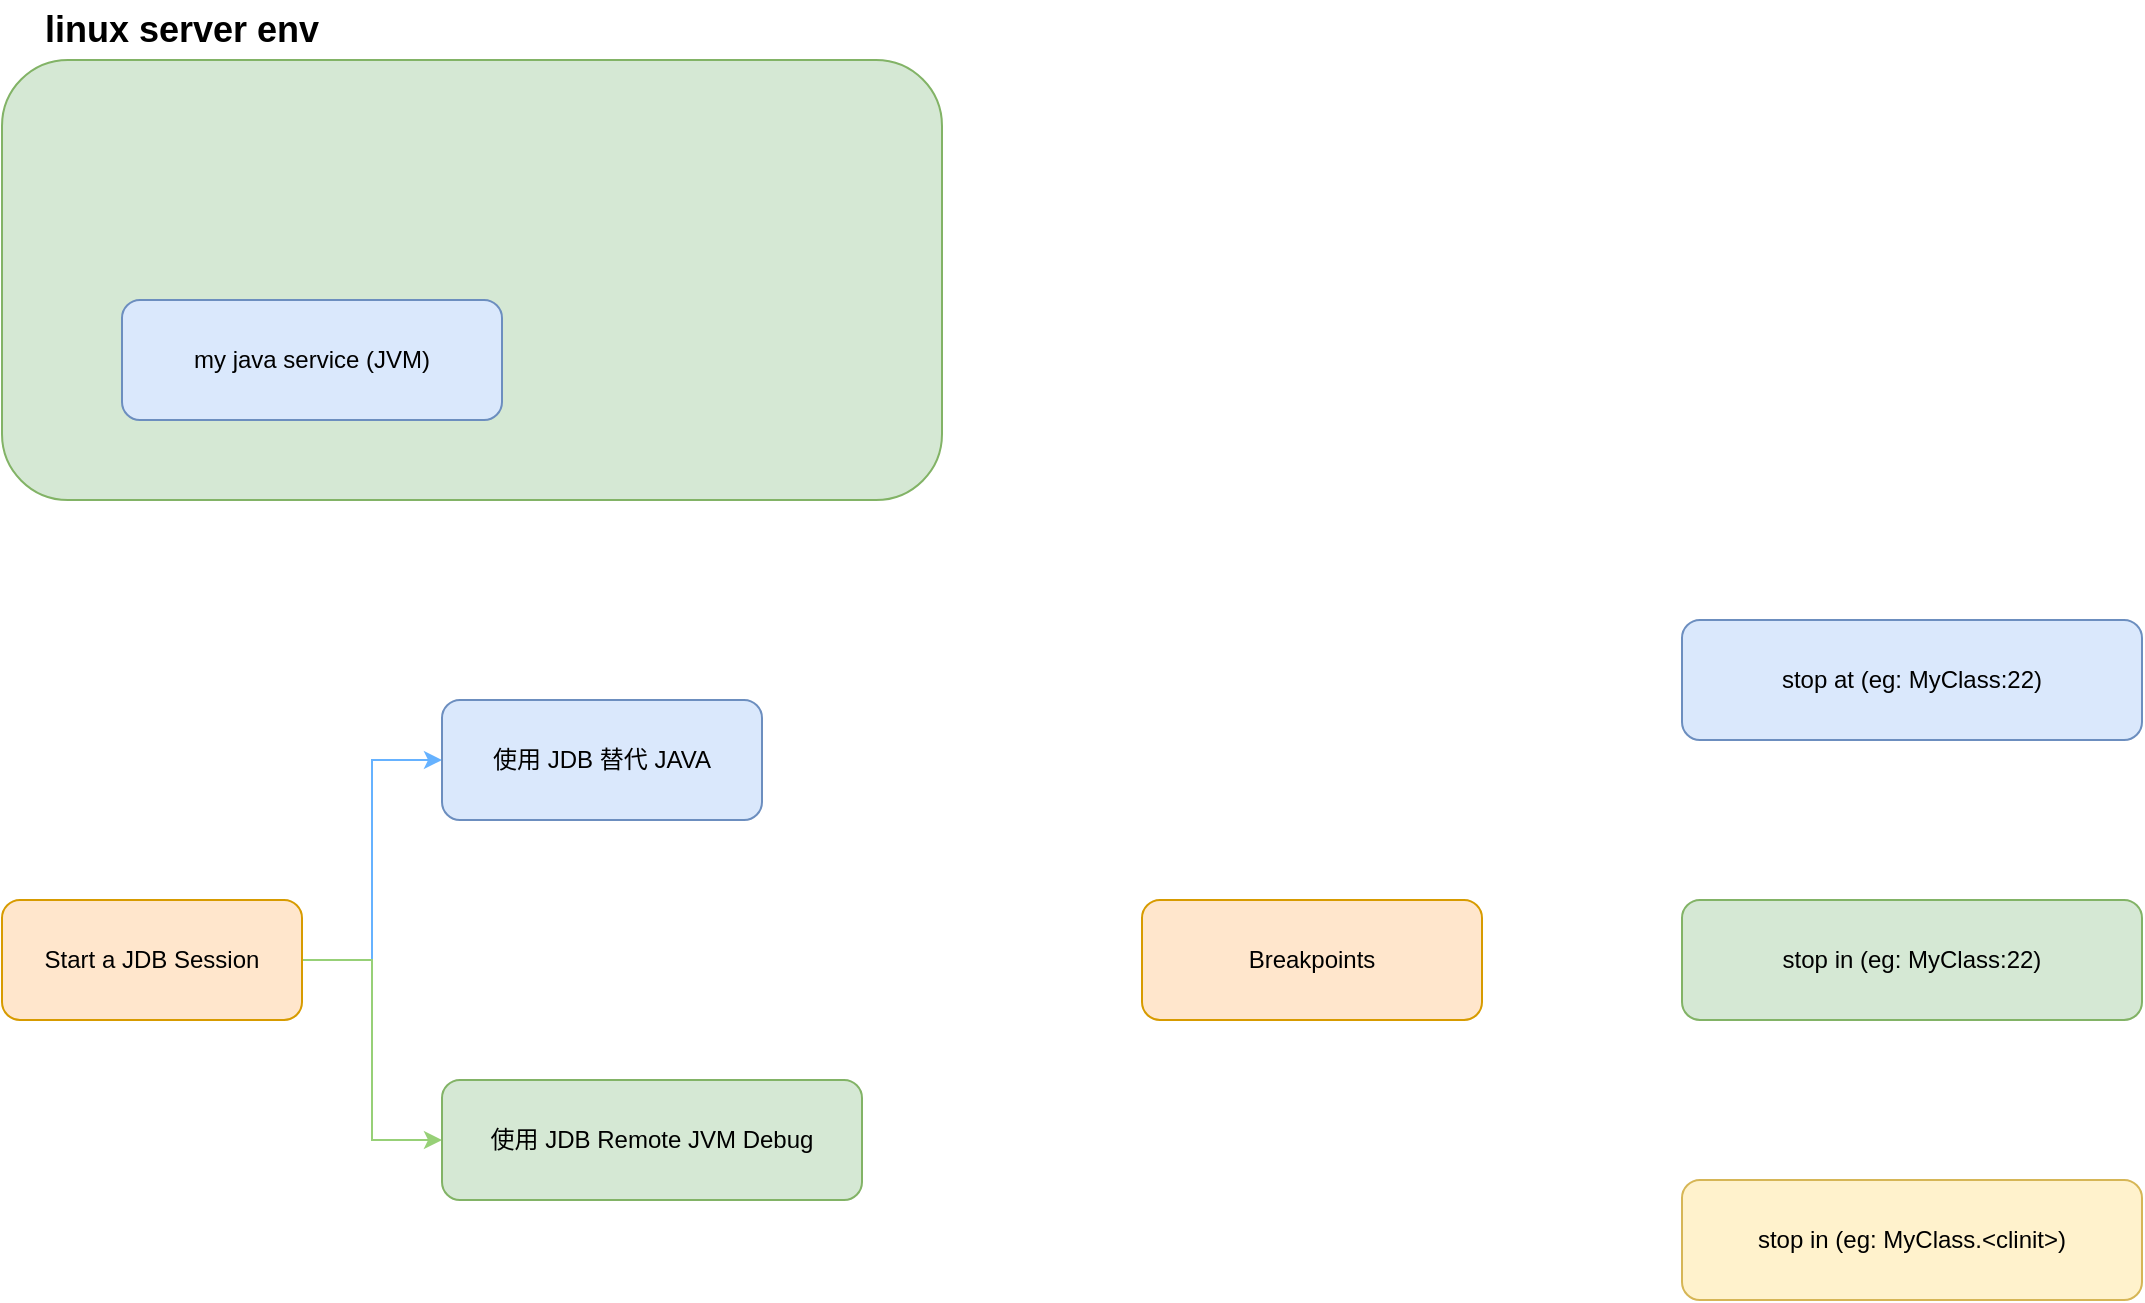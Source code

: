 <mxfile version="24.1.0" type="device">
  <diagram name="第 1 页" id="ctdspbpMPcjvzOSW9V5R">
    <mxGraphModel dx="1769" dy="1070" grid="1" gridSize="10" guides="1" tooltips="1" connect="1" arrows="1" fold="1" page="0" pageScale="1" pageWidth="827" pageHeight="1169" math="0" shadow="0">
      <root>
        <mxCell id="0" />
        <mxCell id="1" parent="0" />
        <mxCell id="oRWoxHyqN81-MnH7r5Js-1" value="" style="rounded=1;whiteSpace=wrap;html=1;fillColor=#d5e8d4;strokeColor=#82b366;" vertex="1" parent="1">
          <mxGeometry x="140" y="190" width="470" height="220" as="geometry" />
        </mxCell>
        <mxCell id="oRWoxHyqN81-MnH7r5Js-2" value="linux server env" style="text;html=1;align=center;verticalAlign=middle;whiteSpace=wrap;rounded=0;fontStyle=1;fontSize=18;" vertex="1" parent="1">
          <mxGeometry x="140" y="160" width="180" height="30" as="geometry" />
        </mxCell>
        <mxCell id="oRWoxHyqN81-MnH7r5Js-3" value="my java service (JVM)" style="rounded=1;whiteSpace=wrap;html=1;fillColor=#dae8fc;strokeColor=#6c8ebf;" vertex="1" parent="1">
          <mxGeometry x="200" y="310" width="190" height="60" as="geometry" />
        </mxCell>
        <mxCell id="oRWoxHyqN81-MnH7r5Js-7" style="edgeStyle=orthogonalEdgeStyle;rounded=0;orthogonalLoop=1;jettySize=auto;html=1;entryX=0;entryY=0.5;entryDx=0;entryDy=0;strokeColor=#66B2FF;" edge="1" parent="1" source="oRWoxHyqN81-MnH7r5Js-4" target="oRWoxHyqN81-MnH7r5Js-5">
          <mxGeometry relative="1" as="geometry" />
        </mxCell>
        <mxCell id="oRWoxHyqN81-MnH7r5Js-8" style="edgeStyle=orthogonalEdgeStyle;rounded=0;orthogonalLoop=1;jettySize=auto;html=1;entryX=0;entryY=0.5;entryDx=0;entryDy=0;strokeColor=#97D077;" edge="1" parent="1" source="oRWoxHyqN81-MnH7r5Js-4" target="oRWoxHyqN81-MnH7r5Js-6">
          <mxGeometry relative="1" as="geometry" />
        </mxCell>
        <mxCell id="oRWoxHyqN81-MnH7r5Js-4" value="Start a JDB Session" style="rounded=1;whiteSpace=wrap;html=1;fillColor=#ffe6cc;strokeColor=#d79b00;" vertex="1" parent="1">
          <mxGeometry x="140" y="610" width="150" height="60" as="geometry" />
        </mxCell>
        <mxCell id="oRWoxHyqN81-MnH7r5Js-5" value="使用 JDB 替代 JAVA" style="rounded=1;whiteSpace=wrap;html=1;fillColor=#dae8fc;strokeColor=#6c8ebf;" vertex="1" parent="1">
          <mxGeometry x="360" y="510" width="160" height="60" as="geometry" />
        </mxCell>
        <mxCell id="oRWoxHyqN81-MnH7r5Js-6" value="使用 JDB Remote JVM Debug" style="rounded=1;whiteSpace=wrap;html=1;fillColor=#d5e8d4;strokeColor=#82b366;" vertex="1" parent="1">
          <mxGeometry x="360" y="700" width="210" height="60" as="geometry" />
        </mxCell>
        <mxCell id="oRWoxHyqN81-MnH7r5Js-10" value="Breakpoints" style="rounded=1;whiteSpace=wrap;html=1;fillColor=#ffe6cc;strokeColor=#d79b00;" vertex="1" parent="1">
          <mxGeometry x="710" y="610" width="170" height="60" as="geometry" />
        </mxCell>
        <mxCell id="oRWoxHyqN81-MnH7r5Js-11" value="stop at (eg: MyClass:22)" style="rounded=1;whiteSpace=wrap;html=1;fillColor=#dae8fc;strokeColor=#6c8ebf;" vertex="1" parent="1">
          <mxGeometry x="980" y="470" width="230" height="60" as="geometry" />
        </mxCell>
        <mxCell id="oRWoxHyqN81-MnH7r5Js-12" value="stop in (eg: MyClass:22)" style="rounded=1;whiteSpace=wrap;html=1;fillColor=#d5e8d4;strokeColor=#82b366;" vertex="1" parent="1">
          <mxGeometry x="980" y="610" width="230" height="60" as="geometry" />
        </mxCell>
        <mxCell id="oRWoxHyqN81-MnH7r5Js-13" value="stop in (eg: MyClass.&amp;lt;clinit&amp;gt;)" style="rounded=1;whiteSpace=wrap;html=1;fillColor=#fff2cc;strokeColor=#d6b656;" vertex="1" parent="1">
          <mxGeometry x="980" y="750" width="230" height="60" as="geometry" />
        </mxCell>
      </root>
    </mxGraphModel>
  </diagram>
</mxfile>
